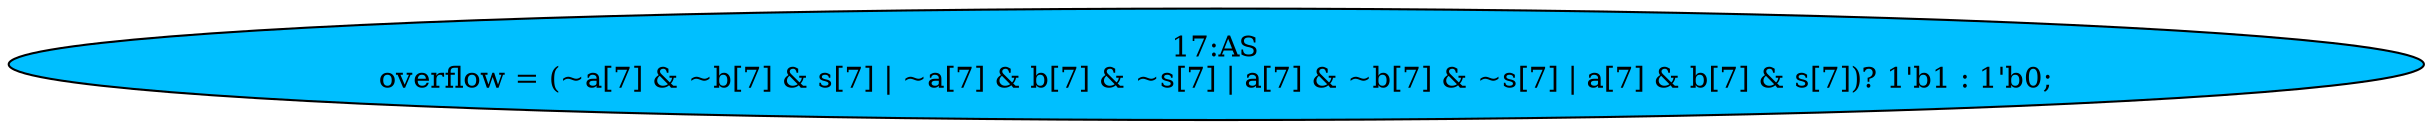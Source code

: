 strict digraph "" {
	node [label="\N"];
	"17:AS"	[ast="<pyverilog.vparser.ast.Assign object at 0x7faa55dee090>",
		def_var="['overflow']",
		fillcolor=deepskyblue,
		label="17:AS
overflow = (~a[7] & ~b[7] & s[7] | ~a[7] & b[7] & ~s[7] | a[7] & ~b[7] & ~s[7] | a[7] & b[7] & s[7])? 1'b1 : 1'b0;",
		statements="[]",
		style=filled,
		typ=Assign,
		use_var="['a', 'b', 's', 'a', 'b', 's', 'a', 'b', 's', 'a', 'b', 's']"];
}
